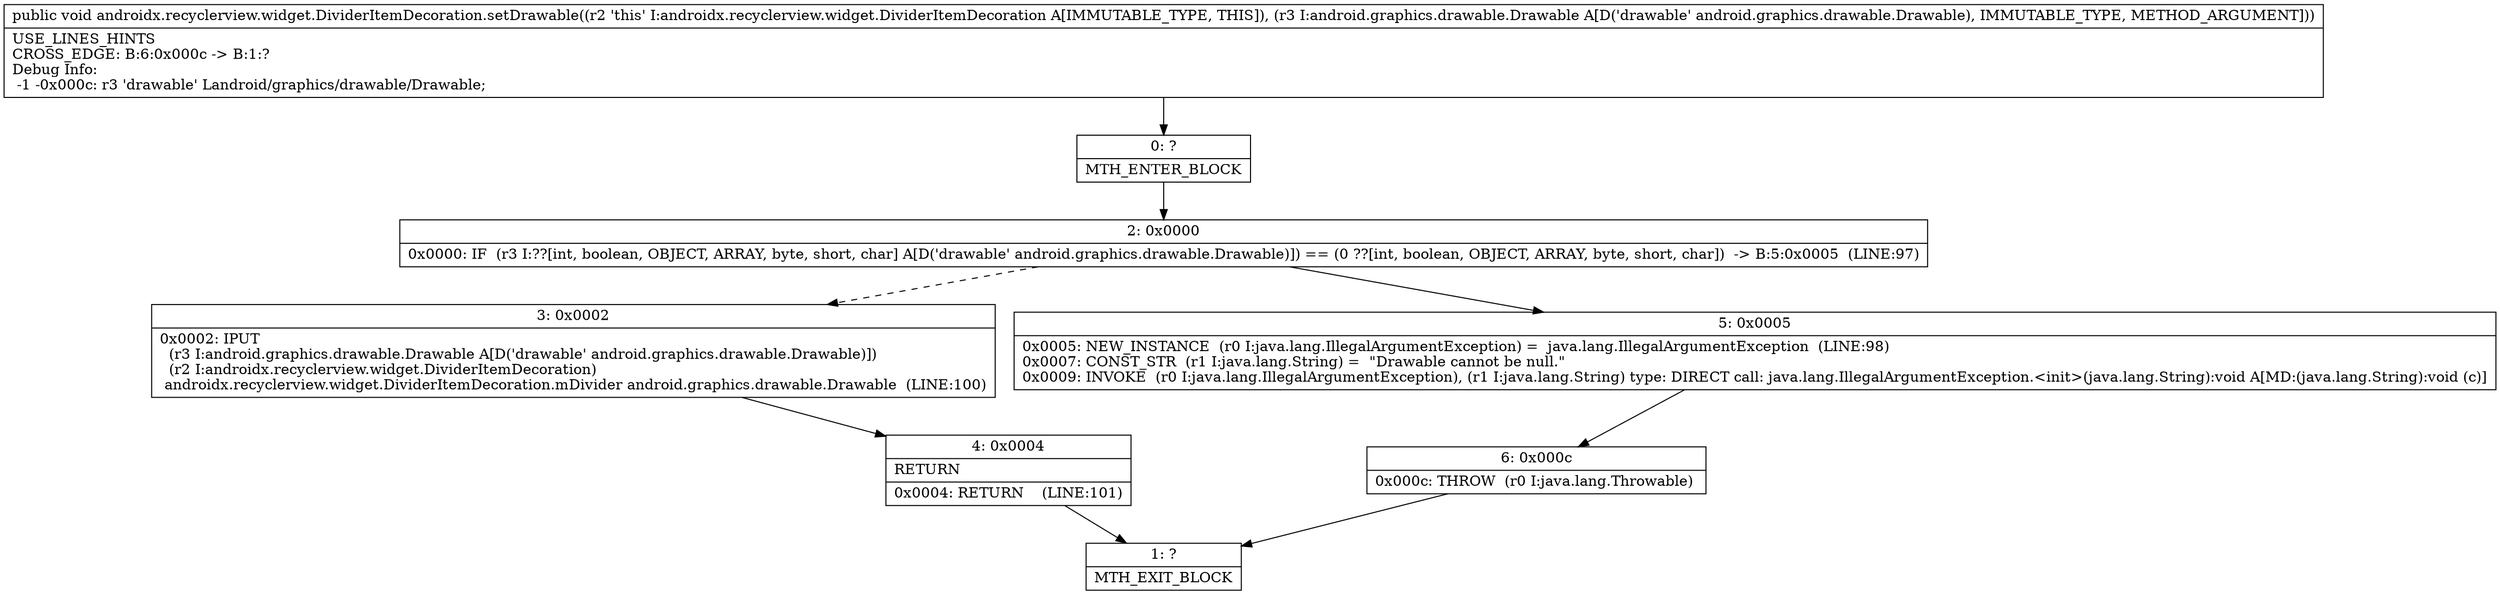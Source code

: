 digraph "CFG forandroidx.recyclerview.widget.DividerItemDecoration.setDrawable(Landroid\/graphics\/drawable\/Drawable;)V" {
Node_0 [shape=record,label="{0\:\ ?|MTH_ENTER_BLOCK\l}"];
Node_2 [shape=record,label="{2\:\ 0x0000|0x0000: IF  (r3 I:??[int, boolean, OBJECT, ARRAY, byte, short, char] A[D('drawable' android.graphics.drawable.Drawable)]) == (0 ??[int, boolean, OBJECT, ARRAY, byte, short, char])  \-\> B:5:0x0005  (LINE:97)\l}"];
Node_3 [shape=record,label="{3\:\ 0x0002|0x0002: IPUT  \l  (r3 I:android.graphics.drawable.Drawable A[D('drawable' android.graphics.drawable.Drawable)])\l  (r2 I:androidx.recyclerview.widget.DividerItemDecoration)\l androidx.recyclerview.widget.DividerItemDecoration.mDivider android.graphics.drawable.Drawable  (LINE:100)\l}"];
Node_4 [shape=record,label="{4\:\ 0x0004|RETURN\l|0x0004: RETURN    (LINE:101)\l}"];
Node_1 [shape=record,label="{1\:\ ?|MTH_EXIT_BLOCK\l}"];
Node_5 [shape=record,label="{5\:\ 0x0005|0x0005: NEW_INSTANCE  (r0 I:java.lang.IllegalArgumentException) =  java.lang.IllegalArgumentException  (LINE:98)\l0x0007: CONST_STR  (r1 I:java.lang.String) =  \"Drawable cannot be null.\" \l0x0009: INVOKE  (r0 I:java.lang.IllegalArgumentException), (r1 I:java.lang.String) type: DIRECT call: java.lang.IllegalArgumentException.\<init\>(java.lang.String):void A[MD:(java.lang.String):void (c)]\l}"];
Node_6 [shape=record,label="{6\:\ 0x000c|0x000c: THROW  (r0 I:java.lang.Throwable) \l}"];
MethodNode[shape=record,label="{public void androidx.recyclerview.widget.DividerItemDecoration.setDrawable((r2 'this' I:androidx.recyclerview.widget.DividerItemDecoration A[IMMUTABLE_TYPE, THIS]), (r3 I:android.graphics.drawable.Drawable A[D('drawable' android.graphics.drawable.Drawable), IMMUTABLE_TYPE, METHOD_ARGUMENT]))  | USE_LINES_HINTS\lCROSS_EDGE: B:6:0x000c \-\> B:1:?\lDebug Info:\l  \-1 \-0x000c: r3 'drawable' Landroid\/graphics\/drawable\/Drawable;\l}"];
MethodNode -> Node_0;Node_0 -> Node_2;
Node_2 -> Node_3[style=dashed];
Node_2 -> Node_5;
Node_3 -> Node_4;
Node_4 -> Node_1;
Node_5 -> Node_6;
Node_6 -> Node_1;
}

